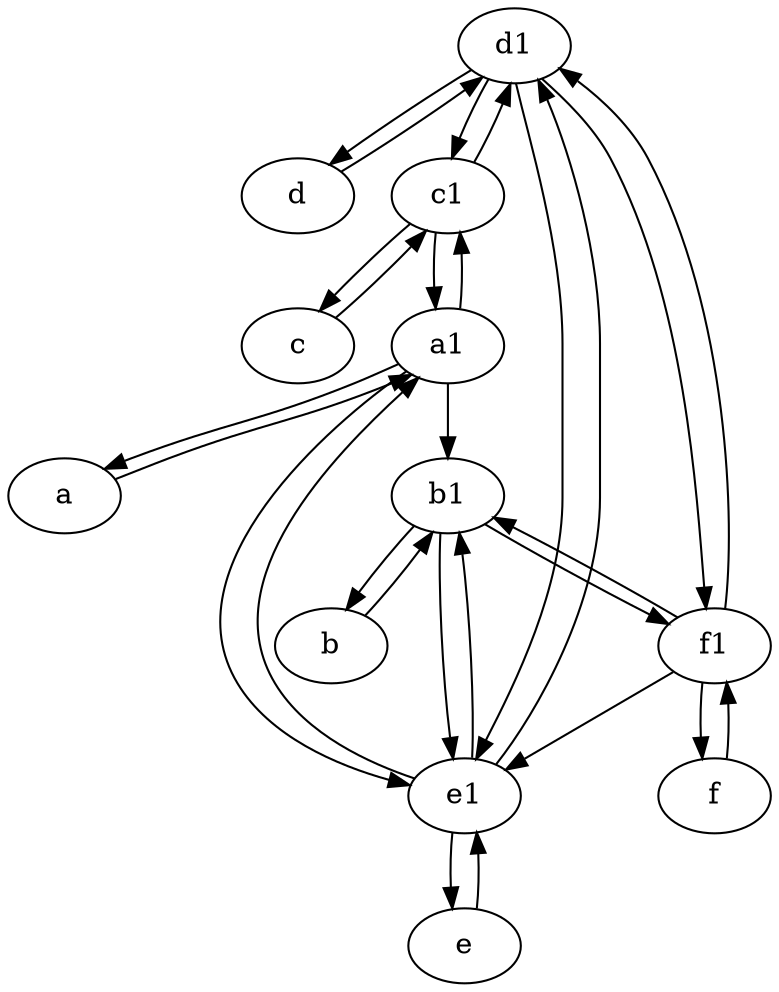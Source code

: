 digraph  {
	d1 [pos="25,30!"];
	d [pos="20,30!"];
	a [pos="40,10!"];
	c [pos="20,10!"];
	b1 [pos="45,20!"];
	b [pos="50,20!"];
	e [pos="30,50!"];
	a1 [pos="40,15!"];
	c1 [pos="30,15!"];
	f [pos="15,45!"];
	e1 [pos="25,45!"];
	f1;
	b -> b1;
	f1 -> b1;
	d1 -> c1;
	a1 -> a;
	c1 -> c;
	e1 -> a1;
	f1 -> e1;
	f1 -> f;
	f1 -> d1;
	a1 -> c1;
	c1 -> a1;
	e -> e1;
	f -> f1;
	d -> d1;
	a1 -> e1;
	a -> a1;
	b1 -> f1;
	d1 -> d;
	b1 -> e1;
	d1 -> e1;
	e1 -> e;
	d1 -> f1;
	c1 -> d1;
	e1 -> d1;
	c -> c1;
	e1 -> b1;
	a1 -> b1;
	b1 -> b;

	}